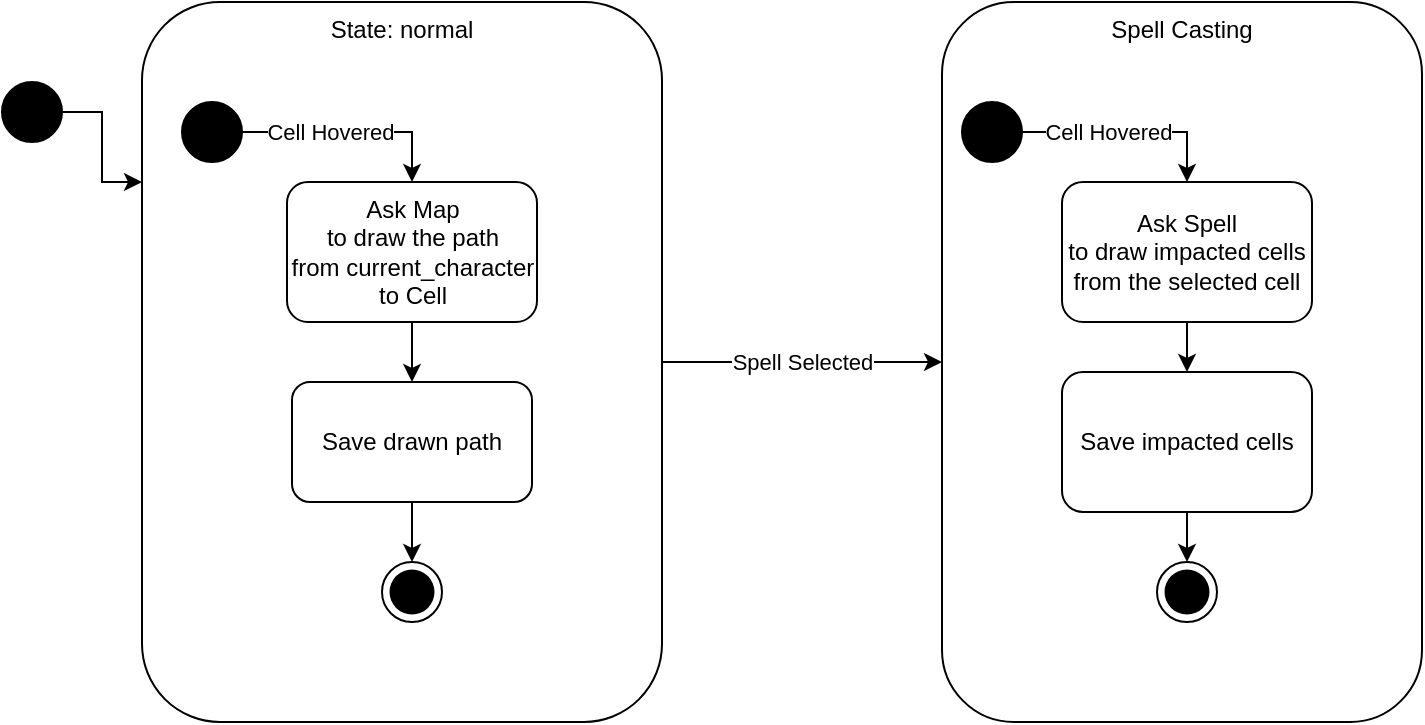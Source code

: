 <mxfile version="13.0.3" type="device"><diagram id="C5RBs43oDa-KdzZeNtuy" name="Page-1"><mxGraphModel dx="853" dy="527" grid="1" gridSize="10" guides="1" tooltips="1" connect="1" arrows="1" fold="1" page="1" pageScale="1" pageWidth="827" pageHeight="1169" math="0" shadow="0"><root><mxCell id="WIyWlLk6GJQsqaUBKTNV-0"/><mxCell id="WIyWlLk6GJQsqaUBKTNV-1" parent="WIyWlLk6GJQsqaUBKTNV-0"/><mxCell id="YM-TE-5ftYTa9GoAKdyO-28" value="Spell Selected" style="edgeStyle=orthogonalEdgeStyle;rounded=0;orthogonalLoop=1;jettySize=auto;html=1;exitX=1;exitY=0.5;exitDx=0;exitDy=0;labelBackgroundColor=#ffffff;" edge="1" parent="WIyWlLk6GJQsqaUBKTNV-1" source="WIyWlLk6GJQsqaUBKTNV-3" target="YM-TE-5ftYTa9GoAKdyO-0"><mxGeometry relative="1" as="geometry"/></mxCell><mxCell id="WIyWlLk6GJQsqaUBKTNV-3" value="State: normal" style="rounded=1;whiteSpace=wrap;html=1;fontSize=12;glass=0;strokeWidth=1;shadow=0;verticalAlign=top;horizontal=1;" parent="WIyWlLk6GJQsqaUBKTNV-1" vertex="1"><mxGeometry x="80" y="80" width="260" height="360" as="geometry"/></mxCell><mxCell id="YM-TE-5ftYTa9GoAKdyO-0" value="Spell Casting" style="rounded=1;whiteSpace=wrap;html=1;fontSize=12;glass=0;strokeWidth=1;shadow=0;verticalAlign=top;" vertex="1" parent="WIyWlLk6GJQsqaUBKTNV-1"><mxGeometry x="480" y="80" width="240" height="360" as="geometry"/></mxCell><mxCell id="YM-TE-5ftYTa9GoAKdyO-3" style="edgeStyle=orthogonalEdgeStyle;rounded=0;orthogonalLoop=1;jettySize=auto;html=1;entryX=0;entryY=0.25;entryDx=0;entryDy=0;" edge="1" parent="WIyWlLk6GJQsqaUBKTNV-1" source="YM-TE-5ftYTa9GoAKdyO-2" target="WIyWlLk6GJQsqaUBKTNV-3"><mxGeometry relative="1" as="geometry"/></mxCell><mxCell id="YM-TE-5ftYTa9GoAKdyO-2" value="" style="ellipse;whiteSpace=wrap;html=1;aspect=fixed;gradientColor=none;fillColor=#000000;" vertex="1" parent="WIyWlLk6GJQsqaUBKTNV-1"><mxGeometry x="10" y="120" width="30" height="30" as="geometry"/></mxCell><mxCell id="YM-TE-5ftYTa9GoAKdyO-7" value="Cell Hovered" style="edgeStyle=orthogonalEdgeStyle;rounded=0;orthogonalLoop=1;jettySize=auto;html=1;entryX=0.5;entryY=0;entryDx=0;entryDy=0;spacing=2;" edge="1" parent="WIyWlLk6GJQsqaUBKTNV-1" source="YM-TE-5ftYTa9GoAKdyO-4" target="YM-TE-5ftYTa9GoAKdyO-32"><mxGeometry x="-0.2" relative="1" as="geometry"><mxPoint x="215.0" y="170" as="targetPoint"/><mxPoint as="offset"/></mxGeometry></mxCell><mxCell id="YM-TE-5ftYTa9GoAKdyO-4" value="" style="ellipse;whiteSpace=wrap;html=1;aspect=fixed;gradientColor=none;fillColor=#000000;" vertex="1" parent="WIyWlLk6GJQsqaUBKTNV-1"><mxGeometry x="100" y="130" width="30" height="30" as="geometry"/></mxCell><mxCell id="YM-TE-5ftYTa9GoAKdyO-17" value="Save drawn path" style="rounded=1;whiteSpace=wrap;html=1;fillColor=#FFFFFF;gradientColor=none;" vertex="1" parent="WIyWlLk6GJQsqaUBKTNV-1"><mxGeometry x="155" y="270" width="120" height="60" as="geometry"/></mxCell><mxCell id="YM-TE-5ftYTa9GoAKdyO-21" style="edgeStyle=orthogonalEdgeStyle;rounded=0;orthogonalLoop=1;jettySize=auto;html=1;exitX=0.5;exitY=1;exitDx=0;exitDy=0;entryX=0.5;entryY=0;entryDx=0;entryDy=0;" edge="1" parent="WIyWlLk6GJQsqaUBKTNV-1" source="YM-TE-5ftYTa9GoAKdyO-17" target="YM-TE-5ftYTa9GoAKdyO-25"><mxGeometry relative="1" as="geometry"><mxPoint x="215.0" y="390" as="targetPoint"/></mxGeometry></mxCell><mxCell id="YM-TE-5ftYTa9GoAKdyO-27" value="" style="group" vertex="1" connectable="0" parent="WIyWlLk6GJQsqaUBKTNV-1"><mxGeometry x="200" y="360" width="30" height="30" as="geometry"/></mxCell><mxCell id="YM-TE-5ftYTa9GoAKdyO-25" value="" style="ellipse;whiteSpace=wrap;html=1;aspect=fixed;strokeColor=#000000;strokeWidth=1;fillColor=#FFFFFF;gradientColor=none;" vertex="1" parent="YM-TE-5ftYTa9GoAKdyO-27"><mxGeometry width="30" height="30" as="geometry"/></mxCell><mxCell id="YM-TE-5ftYTa9GoAKdyO-26" value="" style="ellipse;whiteSpace=wrap;html=1;aspect=fixed;strokeColor=none;strokeWidth=1;fillColor=#000000;gradientColor=none;" vertex="1" parent="YM-TE-5ftYTa9GoAKdyO-27"><mxGeometry x="3.75" y="3.75" width="22.5" height="22.5" as="geometry"/></mxCell><mxCell id="YM-TE-5ftYTa9GoAKdyO-29" value="Cell Hovered" style="edgeStyle=orthogonalEdgeStyle;rounded=0;orthogonalLoop=1;jettySize=auto;html=1;entryX=0.5;entryY=0;entryDx=0;entryDy=0;spacing=2;" edge="1" parent="WIyWlLk6GJQsqaUBKTNV-1" source="YM-TE-5ftYTa9GoAKdyO-30" target="YM-TE-5ftYTa9GoAKdyO-35"><mxGeometry x="-0.2" relative="1" as="geometry"><mxPoint x="605" y="170" as="targetPoint"/><mxPoint as="offset"/></mxGeometry></mxCell><mxCell id="YM-TE-5ftYTa9GoAKdyO-30" value="" style="ellipse;whiteSpace=wrap;html=1;aspect=fixed;gradientColor=none;fillColor=#000000;" vertex="1" parent="WIyWlLk6GJQsqaUBKTNV-1"><mxGeometry x="490" y="130" width="30" height="30" as="geometry"/></mxCell><mxCell id="YM-TE-5ftYTa9GoAKdyO-33" style="edgeStyle=orthogonalEdgeStyle;rounded=0;orthogonalLoop=1;jettySize=auto;html=1;exitX=0.5;exitY=1;exitDx=0;exitDy=0;entryX=0.5;entryY=0;entryDx=0;entryDy=0;labelBackgroundColor=#ffffff;" edge="1" parent="WIyWlLk6GJQsqaUBKTNV-1" source="YM-TE-5ftYTa9GoAKdyO-32" target="YM-TE-5ftYTa9GoAKdyO-17"><mxGeometry relative="1" as="geometry"/></mxCell><mxCell id="YM-TE-5ftYTa9GoAKdyO-32" value="Ask Map &lt;br&gt;to draw the path &lt;br&gt;from current_character &lt;br&gt;to Cell" style="rounded=1;whiteSpace=wrap;html=1;fillColor=#FFFFFF;gradientColor=none;" vertex="1" parent="WIyWlLk6GJQsqaUBKTNV-1"><mxGeometry x="152.5" y="170" width="125" height="70" as="geometry"/></mxCell><mxCell id="YM-TE-5ftYTa9GoAKdyO-37" value="" style="edgeStyle=orthogonalEdgeStyle;rounded=0;orthogonalLoop=1;jettySize=auto;html=1;labelBackgroundColor=#ffffff;" edge="1" parent="WIyWlLk6GJQsqaUBKTNV-1" source="YM-TE-5ftYTa9GoAKdyO-35" target="YM-TE-5ftYTa9GoAKdyO-36"><mxGeometry relative="1" as="geometry"/></mxCell><mxCell id="YM-TE-5ftYTa9GoAKdyO-35" value="Ask Spell&lt;br&gt;to draw impacted cells&lt;br&gt;from the selected cell" style="rounded=1;whiteSpace=wrap;html=1;fillColor=#FFFFFF;gradientColor=none;" vertex="1" parent="WIyWlLk6GJQsqaUBKTNV-1"><mxGeometry x="540" y="170" width="125" height="70" as="geometry"/></mxCell><mxCell id="YM-TE-5ftYTa9GoAKdyO-41" style="edgeStyle=orthogonalEdgeStyle;rounded=0;orthogonalLoop=1;jettySize=auto;html=1;exitX=0.5;exitY=1;exitDx=0;exitDy=0;entryX=0.5;entryY=0;entryDx=0;entryDy=0;labelBackgroundColor=#ffffff;" edge="1" parent="WIyWlLk6GJQsqaUBKTNV-1" source="YM-TE-5ftYTa9GoAKdyO-36" target="YM-TE-5ftYTa9GoAKdyO-39"><mxGeometry relative="1" as="geometry"/></mxCell><mxCell id="YM-TE-5ftYTa9GoAKdyO-36" value="Save impacted cells" style="rounded=1;whiteSpace=wrap;html=1;fillColor=#FFFFFF;gradientColor=none;" vertex="1" parent="WIyWlLk6GJQsqaUBKTNV-1"><mxGeometry x="540" y="265" width="125" height="70" as="geometry"/></mxCell><mxCell id="YM-TE-5ftYTa9GoAKdyO-38" value="" style="group;fillColor=none;" vertex="1" connectable="0" parent="WIyWlLk6GJQsqaUBKTNV-1"><mxGeometry x="587.5" y="360" width="30" height="30" as="geometry"/></mxCell><mxCell id="YM-TE-5ftYTa9GoAKdyO-39" value="" style="ellipse;whiteSpace=wrap;html=1;aspect=fixed;strokeColor=#000000;strokeWidth=1;fillColor=none;gradientColor=none;" vertex="1" parent="YM-TE-5ftYTa9GoAKdyO-38"><mxGeometry width="30" height="30" as="geometry"/></mxCell><mxCell id="YM-TE-5ftYTa9GoAKdyO-40" value="" style="ellipse;whiteSpace=wrap;html=1;aspect=fixed;strokeColor=none;strokeWidth=1;fillColor=#000000;gradientColor=none;" vertex="1" parent="YM-TE-5ftYTa9GoAKdyO-38"><mxGeometry x="3.75" y="3.75" width="22.5" height="22.5" as="geometry"/></mxCell></root></mxGraphModel></diagram></mxfile>